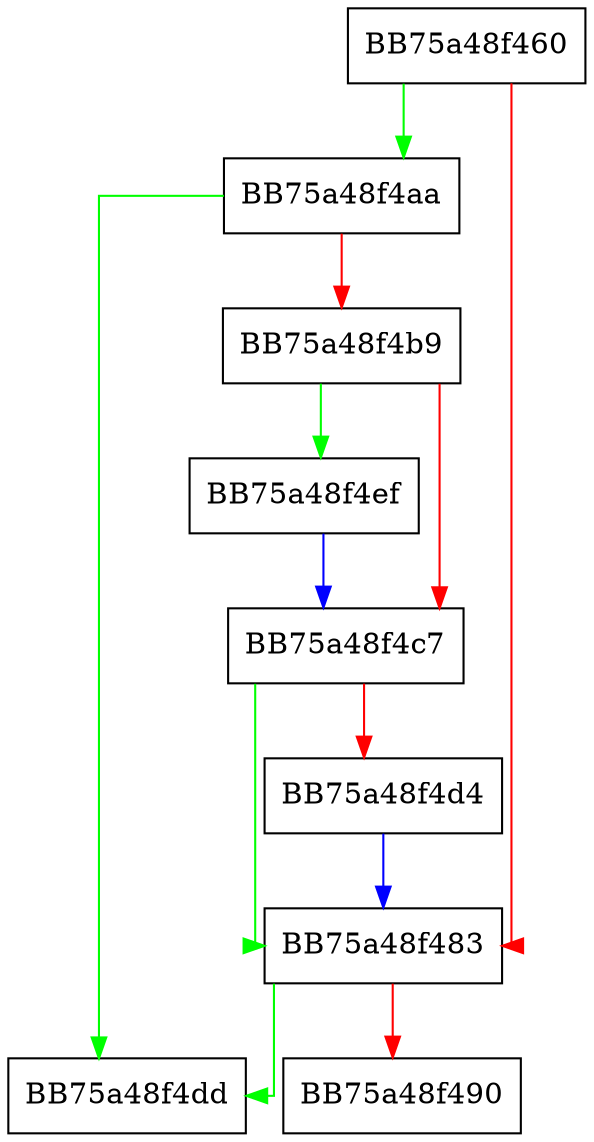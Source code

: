 digraph str_len {
  node [shape="box"];
  graph [splines=ortho];
  BB75a48f460 -> BB75a48f4aa [color="green"];
  BB75a48f460 -> BB75a48f483 [color="red"];
  BB75a48f483 -> BB75a48f4dd [color="green"];
  BB75a48f483 -> BB75a48f490 [color="red"];
  BB75a48f4aa -> BB75a48f4dd [color="green"];
  BB75a48f4aa -> BB75a48f4b9 [color="red"];
  BB75a48f4b9 -> BB75a48f4ef [color="green"];
  BB75a48f4b9 -> BB75a48f4c7 [color="red"];
  BB75a48f4c7 -> BB75a48f483 [color="green"];
  BB75a48f4c7 -> BB75a48f4d4 [color="red"];
  BB75a48f4d4 -> BB75a48f483 [color="blue"];
  BB75a48f4ef -> BB75a48f4c7 [color="blue"];
}